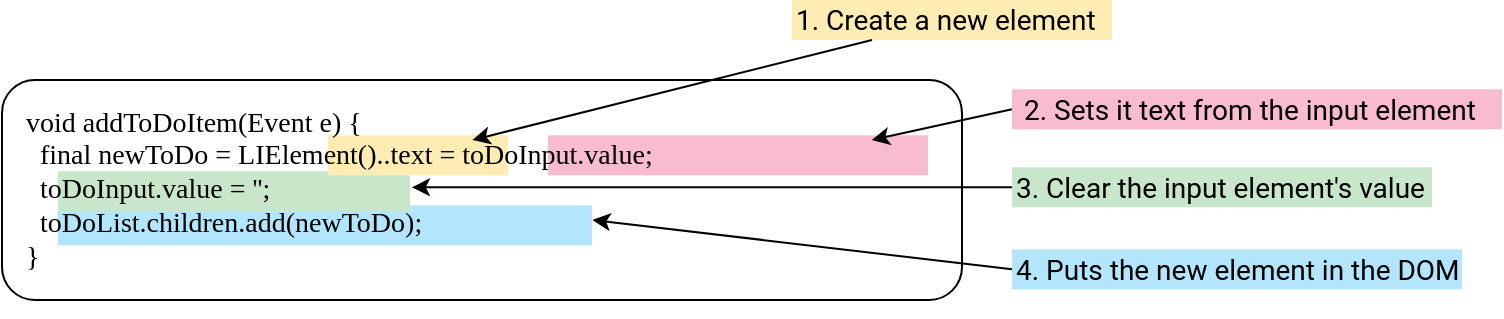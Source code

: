 <mxfile version="15.5.8" type="device"><diagram id="MLV_R9Xtv_UuV1lGMdlb" name="Page-1"><mxGraphModel dx="2062" dy="1132" grid="1" gridSize="10" guides="1" tooltips="1" connect="1" arrows="1" fold="1" page="1" pageScale="1" pageWidth="850" pageHeight="1100" math="0" shadow="0"><root><mxCell id="0"/><mxCell id="1" parent="0"/><mxCell id="yZBuKGociNAepkMinTmd-3" value="" style="rounded=0;whiteSpace=wrap;html=1;fontFamily=Roboto Mono;fontSource=https%3A%2F%2Ffonts.googleapis.com%2Fcss%3Ffamily%3DRoboto%2BMono;fontSize=14;fillColor=#B3E5FC;align=left;strokeColor=none;" vertex="1" parent="1"><mxGeometry x="428" y="402.66" width="267" height="20" as="geometry"/></mxCell><mxCell id="yZBuKGociNAepkMinTmd-4" value="" style="rounded=0;whiteSpace=wrap;html=1;fontFamily=Roboto;fontSource=https%3A%2F%2Ffonts.googleapis.com%2Fcss%3Ffamily%3DRoboto;fontSize=14;fillColor=#C8E6C9;align=left;strokeColor=none;" vertex="1" parent="1"><mxGeometry x="428" y="385.66" width="176" height="20" as="geometry"/></mxCell><mxCell id="yZBuKGociNAepkMinTmd-5" value="" style="rounded=0;whiteSpace=wrap;html=1;fontFamily=Roboto;fontSource=https%3A%2F%2Ffonts.googleapis.com%2Fcss%3Ffamily%3DRoboto;fontSize=14;fillColor=#F8BBD0;align=left;strokeColor=none;spacing=6;" vertex="1" parent="1"><mxGeometry x="673" y="367.66" width="190" height="20" as="geometry"/></mxCell><mxCell id="yZBuKGociNAepkMinTmd-6" value="" style="rounded=0;whiteSpace=wrap;html=1;fontFamily=Roboto;fontSource=https%3A%2F%2Ffonts.googleapis.com%2Fcss%3Ffamily%3DRoboto;fontSize=14;fillColor=#FFECB3;align=left;strokeColor=none;" vertex="1" parent="1"><mxGeometry x="563" y="367.66" width="90" height="20" as="geometry"/></mxCell><mxCell id="yZBuKGociNAepkMinTmd-7" value="3. Clear the input element's value" style="rounded=0;whiteSpace=wrap;html=1;fontFamily=Roboto;fontSource=https%3A%2F%2Ffonts.googleapis.com%2Fcss%3Ffamily%3DRoboto;fontSize=14;fillColor=#C8E6C9;align=left;strokeColor=none;" vertex="1" parent="1"><mxGeometry x="905" y="383.66" width="210" height="20" as="geometry"/></mxCell><mxCell id="yZBuKGociNAepkMinTmd-8" value="4. Puts the new element in the DOM" style="rounded=0;whiteSpace=wrap;html=1;fontFamily=Roboto;fontSource=https%3A%2F%2Ffonts.googleapis.com%2Fcss%3Ffamily%3DRoboto;fontSize=14;fillColor=#B3E5FC;align=left;strokeColor=none;" vertex="1" parent="1"><mxGeometry x="905" y="424.66" width="225" height="20" as="geometry"/></mxCell><mxCell id="yZBuKGociNAepkMinTmd-9" value="2. Sets it text from the input element" style="rounded=0;whiteSpace=wrap;html=1;fontFamily=Roboto;fontSource=https%3A%2F%2Ffonts.googleapis.com%2Fcss%3Ffamily%3DRoboto;fontSize=14;fillColor=#F8BBD0;align=left;strokeColor=none;spacing=6;" vertex="1" parent="1"><mxGeometry x="905" y="344.66" width="245" height="20" as="geometry"/></mxCell><mxCell id="yZBuKGociNAepkMinTmd-10" value="1. Create a new element" style="rounded=0;whiteSpace=wrap;html=1;fontFamily=Roboto;fontSource=https%3A%2F%2Ffonts.googleapis.com%2Fcss%3Ffamily%3DRoboto;fontSize=14;fillColor=#FFECB3;align=left;strokeColor=none;" vertex="1" parent="1"><mxGeometry x="795" y="300" width="160" height="20" as="geometry"/></mxCell><mxCell id="yZBuKGociNAepkMinTmd-11" value="&lt;div&gt;&lt;div&gt;void addToDoItem(Event e) {&lt;/div&gt;&lt;div&gt;&amp;nbsp; final newToDo = LIElement()..text = toDoInput.value;&lt;/div&gt;&lt;div&gt;&amp;nbsp; toDoInput.value = '';&lt;/div&gt;&lt;div&gt;&amp;nbsp; toDoList.children.add(newToDo);&lt;/div&gt;&lt;div&gt;}&lt;/div&gt;&lt;/div&gt;" style="rounded=1;whiteSpace=wrap;html=1;fillColor=none;align=left;fontSize=14;fontFamily=Roboto Mono;fontSource=https%3A%2F%2Ffonts.googleapis.com%2Fcss%3Ffamily%3DRoboto%2BMono;spacing=12;" vertex="1" parent="1"><mxGeometry x="400" y="340" width="480" height="110" as="geometry"/></mxCell><mxCell id="yZBuKGociNAepkMinTmd-12" style="edgeStyle=orthogonalEdgeStyle;rounded=0;orthogonalLoop=1;jettySize=auto;html=1;exitX=0.5;exitY=1;exitDx=0;exitDy=0;" edge="1" parent="1" source="yZBuKGociNAepkMinTmd-11" target="yZBuKGociNAepkMinTmd-11"><mxGeometry relative="1" as="geometry"/></mxCell><mxCell id="yZBuKGociNAepkMinTmd-13" style="edgeStyle=orthogonalEdgeStyle;rounded=0;orthogonalLoop=1;jettySize=auto;html=1;exitX=0.5;exitY=1;exitDx=0;exitDy=0;" edge="1" parent="1" source="yZBuKGociNAepkMinTmd-8" target="yZBuKGociNAepkMinTmd-8"><mxGeometry relative="1" as="geometry"/></mxCell><mxCell id="yZBuKGociNAepkMinTmd-14" value="" style="endArrow=classic;html=1;rounded=0;fontFamily=Roboto;fontSource=https%3A%2F%2Ffonts.googleapis.com%2Fcss%3Ffamily%3DRoboto;exitX=0.25;exitY=1;exitDx=0;exitDy=0;entryX=0.49;entryY=0.273;entryDx=0;entryDy=0;entryPerimeter=0;" edge="1" parent="1" source="yZBuKGociNAepkMinTmd-10" target="yZBuKGociNAepkMinTmd-11"><mxGeometry width="50" height="50" relative="1" as="geometry"><mxPoint x="915" y="530" as="sourcePoint"/><mxPoint x="965" y="480" as="targetPoint"/></mxGeometry></mxCell><mxCell id="yZBuKGociNAepkMinTmd-15" value="" style="endArrow=classic;html=1;rounded=0;fontFamily=Roboto;fontSource=https%3A%2F%2Ffonts.googleapis.com%2Fcss%3Ffamily%3DRoboto;exitX=0;exitY=0.5;exitDx=0;exitDy=0;entryX=0.906;entryY=0.273;entryDx=0;entryDy=0;entryPerimeter=0;" edge="1" parent="1" source="yZBuKGociNAepkMinTmd-9" target="yZBuKGociNAepkMinTmd-11"><mxGeometry width="50" height="50" relative="1" as="geometry"><mxPoint x="915" y="530" as="sourcePoint"/><mxPoint x="965" y="480" as="targetPoint"/></mxGeometry></mxCell><mxCell id="yZBuKGociNAepkMinTmd-16" value="" style="endArrow=classic;html=1;rounded=0;fontFamily=Roboto;fontSource=https%3A%2F%2Ffonts.googleapis.com%2Fcss%3Ffamily%3DRoboto;exitX=0;exitY=0.5;exitDx=0;exitDy=0;entryX=0.427;entryY=0.488;entryDx=0;entryDy=0;entryPerimeter=0;" edge="1" parent="1" source="yZBuKGociNAepkMinTmd-7" target="yZBuKGociNAepkMinTmd-11"><mxGeometry width="50" height="50" relative="1" as="geometry"><mxPoint x="915" y="530" as="sourcePoint"/><mxPoint x="965" y="480" as="targetPoint"/></mxGeometry></mxCell><mxCell id="yZBuKGociNAepkMinTmd-17" value="" style="endArrow=classic;html=1;rounded=0;fontFamily=Roboto;fontSource=https%3A%2F%2Ffonts.googleapis.com%2Fcss%3Ffamily%3DRoboto;exitX=0;exitY=0.5;exitDx=0;exitDy=0;entryX=0.615;entryY=0.636;entryDx=0;entryDy=0;entryPerimeter=0;" edge="1" parent="1" source="yZBuKGociNAepkMinTmd-8" target="yZBuKGociNAepkMinTmd-11"><mxGeometry width="50" height="50" relative="1" as="geometry"><mxPoint x="915" y="530" as="sourcePoint"/><mxPoint x="965" y="480" as="targetPoint"/></mxGeometry></mxCell></root></mxGraphModel></diagram></mxfile>